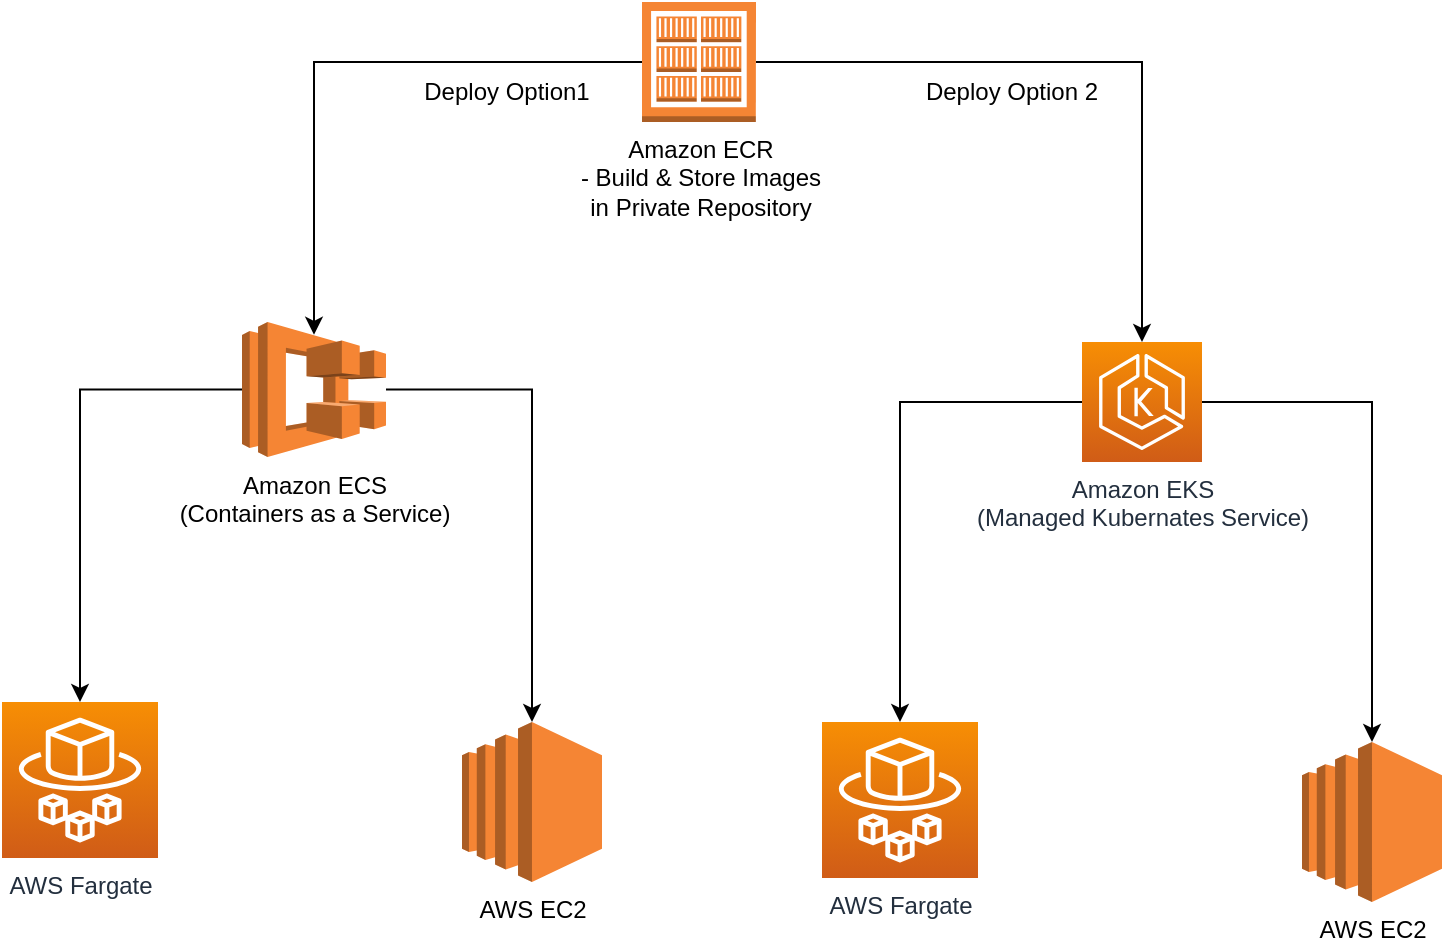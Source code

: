 <mxfile version="20.3.6" type="github">
  <diagram id="mTOb9qU4QQd8e2UjziQf" name="Page-1">
    <mxGraphModel dx="946" dy="526" grid="1" gridSize="10" guides="1" tooltips="1" connect="1" arrows="1" fold="1" page="1" pageScale="1" pageWidth="850" pageHeight="1100" math="0" shadow="0">
      <root>
        <mxCell id="0" />
        <mxCell id="1" parent="0" />
        <mxCell id="APPy_ZFjp7BPFQq9fVt4-1" value="&lt;div&gt;Amazon ECR&lt;/div&gt;&lt;div&gt;- Build &amp;amp; Store Images &lt;br&gt;&lt;/div&gt;&lt;div&gt;in Private Repository&lt;br&gt;&lt;/div&gt;" style="outlineConnect=0;dashed=0;verticalLabelPosition=bottom;verticalAlign=top;align=center;html=1;shape=mxgraph.aws3.ecr_registry;fillColor=#F58534;gradientColor=none;" vertex="1" parent="1">
          <mxGeometry x="370" y="60" width="57" height="60" as="geometry" />
        </mxCell>
        <mxCell id="APPy_ZFjp7BPFQq9fVt4-2" value="&lt;div&gt;Amazon ECS&lt;/div&gt;&lt;div&gt;(Containers as a Service)&lt;br&gt;&lt;/div&gt;" style="outlineConnect=0;dashed=0;verticalLabelPosition=bottom;verticalAlign=top;align=center;html=1;shape=mxgraph.aws3.ecs;fillColor=#F58534;gradientColor=none;" vertex="1" parent="1">
          <mxGeometry x="170" y="220" width="72" height="67.5" as="geometry" />
        </mxCell>
        <mxCell id="APPy_ZFjp7BPFQq9fVt4-3" value="" style="endArrow=classic;html=1;rounded=0;entryX=0.5;entryY=0.095;entryDx=0;entryDy=0;entryPerimeter=0;edgeStyle=orthogonalEdgeStyle;" edge="1" parent="1" source="APPy_ZFjp7BPFQq9fVt4-1" target="APPy_ZFjp7BPFQq9fVt4-2">
          <mxGeometry width="50" height="50" relative="1" as="geometry">
            <mxPoint x="400" y="300" as="sourcePoint" />
            <mxPoint x="450" y="250" as="targetPoint" />
          </mxGeometry>
        </mxCell>
        <mxCell id="APPy_ZFjp7BPFQq9fVt4-4" value="AWS Fargate" style="sketch=0;points=[[0,0,0],[0.25,0,0],[0.5,0,0],[0.75,0,0],[1,0,0],[0,1,0],[0.25,1,0],[0.5,1,0],[0.75,1,0],[1,1,0],[0,0.25,0],[0,0.5,0],[0,0.75,0],[1,0.25,0],[1,0.5,0],[1,0.75,0]];outlineConnect=0;fontColor=#232F3E;gradientColor=#F78E04;gradientDirection=north;fillColor=#D05C17;strokeColor=#ffffff;dashed=0;verticalLabelPosition=bottom;verticalAlign=top;align=center;html=1;fontSize=12;fontStyle=0;aspect=fixed;shape=mxgraph.aws4.resourceIcon;resIcon=mxgraph.aws4.fargate;" vertex="1" parent="1">
          <mxGeometry x="50" y="410" width="78" height="78" as="geometry" />
        </mxCell>
        <mxCell id="APPy_ZFjp7BPFQq9fVt4-5" value="AWS EC2" style="outlineConnect=0;dashed=0;verticalLabelPosition=bottom;verticalAlign=top;align=center;html=1;shape=mxgraph.aws3.ec2;fillColor=#F58534;gradientColor=none;" vertex="1" parent="1">
          <mxGeometry x="280" y="420" width="70" height="80" as="geometry" />
        </mxCell>
        <mxCell id="APPy_ZFjp7BPFQq9fVt4-6" value="" style="endArrow=classic;html=1;rounded=0;exitX=0;exitY=0.5;exitDx=0;exitDy=0;exitPerimeter=0;entryX=0.5;entryY=0;entryDx=0;entryDy=0;entryPerimeter=0;edgeStyle=orthogonalEdgeStyle;" edge="1" parent="1" source="APPy_ZFjp7BPFQq9fVt4-2" target="APPy_ZFjp7BPFQq9fVt4-4">
          <mxGeometry width="50" height="50" relative="1" as="geometry">
            <mxPoint x="400" y="300" as="sourcePoint" />
            <mxPoint x="450" y="250" as="targetPoint" />
          </mxGeometry>
        </mxCell>
        <mxCell id="APPy_ZFjp7BPFQq9fVt4-8" value="&lt;div&gt;Amazon EKS&lt;/div&gt;&lt;div&gt;(Managed Kubernates Service)&lt;br&gt;&lt;/div&gt;" style="sketch=0;points=[[0,0,0],[0.25,0,0],[0.5,0,0],[0.75,0,0],[1,0,0],[0,1,0],[0.25,1,0],[0.5,1,0],[0.75,1,0],[1,1,0],[0,0.25,0],[0,0.5,0],[0,0.75,0],[1,0.25,0],[1,0.5,0],[1,0.75,0]];outlineConnect=0;fontColor=#232F3E;gradientColor=#F78E04;gradientDirection=north;fillColor=#D05C17;strokeColor=#ffffff;dashed=0;verticalLabelPosition=bottom;verticalAlign=top;align=center;html=1;fontSize=12;fontStyle=0;aspect=fixed;shape=mxgraph.aws4.resourceIcon;resIcon=mxgraph.aws4.eks;" vertex="1" parent="1">
          <mxGeometry x="590" y="230" width="60" height="60" as="geometry" />
        </mxCell>
        <mxCell id="APPy_ZFjp7BPFQq9fVt4-9" value="" style="endArrow=classic;html=1;rounded=0;exitX=1;exitY=0.5;exitDx=0;exitDy=0;exitPerimeter=0;entryX=0.5;entryY=0;entryDx=0;entryDy=0;entryPerimeter=0;edgeStyle=orthogonalEdgeStyle;" edge="1" parent="1" source="APPy_ZFjp7BPFQq9fVt4-1" target="APPy_ZFjp7BPFQq9fVt4-8">
          <mxGeometry width="50" height="50" relative="1" as="geometry">
            <mxPoint x="400" y="260" as="sourcePoint" />
            <mxPoint x="450" y="210" as="targetPoint" />
          </mxGeometry>
        </mxCell>
        <mxCell id="APPy_ZFjp7BPFQq9fVt4-10" value="Deploy Option1" style="text;html=1;strokeColor=none;fillColor=none;align=center;verticalAlign=middle;whiteSpace=wrap;rounded=0;" vertex="1" parent="1">
          <mxGeometry x="255" y="90" width="95" height="30" as="geometry" />
        </mxCell>
        <mxCell id="APPy_ZFjp7BPFQq9fVt4-11" value="Deploy Option 2" style="text;html=1;strokeColor=none;fillColor=none;align=center;verticalAlign=middle;whiteSpace=wrap;rounded=0;" vertex="1" parent="1">
          <mxGeometry x="510" y="90" width="90" height="30" as="geometry" />
        </mxCell>
        <mxCell id="APPy_ZFjp7BPFQq9fVt4-12" value="" style="endArrow=classic;html=1;rounded=0;entryX=0.5;entryY=0;entryDx=0;entryDy=0;entryPerimeter=0;edgeStyle=orthogonalEdgeStyle;" edge="1" parent="1" source="APPy_ZFjp7BPFQq9fVt4-2" target="APPy_ZFjp7BPFQq9fVt4-5">
          <mxGeometry width="50" height="50" relative="1" as="geometry">
            <mxPoint x="400" y="350" as="sourcePoint" />
            <mxPoint x="450" y="300" as="targetPoint" />
          </mxGeometry>
        </mxCell>
        <mxCell id="APPy_ZFjp7BPFQq9fVt4-13" value="AWS Fargate" style="sketch=0;points=[[0,0,0],[0.25,0,0],[0.5,0,0],[0.75,0,0],[1,0,0],[0,1,0],[0.25,1,0],[0.5,1,0],[0.75,1,0],[1,1,0],[0,0.25,0],[0,0.5,0],[0,0.75,0],[1,0.25,0],[1,0.5,0],[1,0.75,0]];outlineConnect=0;fontColor=#232F3E;gradientColor=#F78E04;gradientDirection=north;fillColor=#D05C17;strokeColor=#ffffff;dashed=0;verticalLabelPosition=bottom;verticalAlign=top;align=center;html=1;fontSize=12;fontStyle=0;aspect=fixed;shape=mxgraph.aws4.resourceIcon;resIcon=mxgraph.aws4.fargate;" vertex="1" parent="1">
          <mxGeometry x="460" y="420" width="78" height="78" as="geometry" />
        </mxCell>
        <mxCell id="APPy_ZFjp7BPFQq9fVt4-14" value="AWS EC2" style="outlineConnect=0;dashed=0;verticalLabelPosition=bottom;verticalAlign=top;align=center;html=1;shape=mxgraph.aws3.ec2;fillColor=#F58534;gradientColor=none;" vertex="1" parent="1">
          <mxGeometry x="700" y="430" width="70" height="80" as="geometry" />
        </mxCell>
        <mxCell id="APPy_ZFjp7BPFQq9fVt4-15" value="" style="endArrow=classic;html=1;rounded=0;exitX=0;exitY=0.5;exitDx=0;exitDy=0;exitPerimeter=0;entryX=0.5;entryY=0;entryDx=0;entryDy=0;entryPerimeter=0;edgeStyle=orthogonalEdgeStyle;" edge="1" parent="1" target="APPy_ZFjp7BPFQq9fVt4-13" source="APPy_ZFjp7BPFQq9fVt4-8">
          <mxGeometry width="50" height="50" relative="1" as="geometry">
            <mxPoint x="590" y="263.75" as="sourcePoint" />
            <mxPoint x="870" y="260" as="targetPoint" />
          </mxGeometry>
        </mxCell>
        <mxCell id="APPy_ZFjp7BPFQq9fVt4-16" value="" style="endArrow=classic;html=1;rounded=0;entryX=0.5;entryY=0;entryDx=0;entryDy=0;entryPerimeter=0;edgeStyle=orthogonalEdgeStyle;exitX=1;exitY=0.5;exitDx=0;exitDy=0;exitPerimeter=0;" edge="1" parent="1" target="APPy_ZFjp7BPFQq9fVt4-14" source="APPy_ZFjp7BPFQq9fVt4-8">
          <mxGeometry width="50" height="50" relative="1" as="geometry">
            <mxPoint x="662" y="263.8" as="sourcePoint" />
            <mxPoint x="870" y="310" as="targetPoint" />
          </mxGeometry>
        </mxCell>
      </root>
    </mxGraphModel>
  </diagram>
</mxfile>
